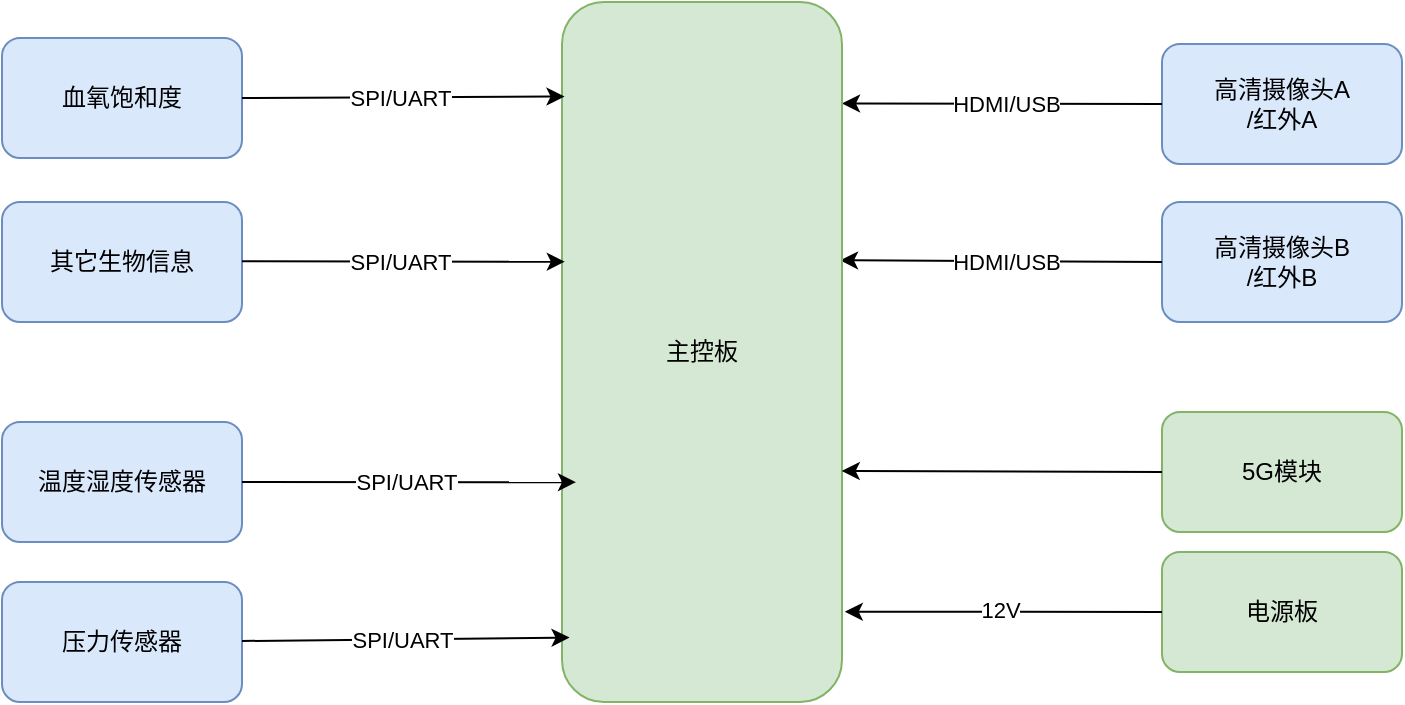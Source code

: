 <mxfile version="26.1.1">
  <diagram name="Page-1" id="c7558073-3199-34d8-9f00-42111426c3f3">
    <mxGraphModel dx="1002" dy="580" grid="1" gridSize="10" guides="1" tooltips="1" connect="1" arrows="1" fold="1" page="1" pageScale="1" pageWidth="826" pageHeight="1169" background="none" math="0" shadow="0">
      <root>
        <mxCell id="0" />
        <mxCell id="1" parent="0" />
        <mxCell id="GGr64MSrz11heolrNOl0-97" value="高清摄像头B&lt;br&gt;/红外B" style="rounded=1;whiteSpace=wrap;html=1;fillColor=#dae8fc;strokeColor=#6c8ebf;" vertex="1" parent="1">
          <mxGeometry x="643" y="150" width="120" height="60" as="geometry" />
        </mxCell>
        <mxCell id="GGr64MSrz11heolrNOl0-98" value="高清摄像头A&lt;br&gt;/红外A" style="rounded=1;whiteSpace=wrap;html=1;fillColor=#dae8fc;strokeColor=#6c8ebf;" vertex="1" parent="1">
          <mxGeometry x="643" y="71" width="120" height="60" as="geometry" />
        </mxCell>
        <mxCell id="GGr64MSrz11heolrNOl0-99" value="血氧饱和度" style="rounded=1;whiteSpace=wrap;html=1;fillColor=#dae8fc;strokeColor=#6c8ebf;" vertex="1" parent="1">
          <mxGeometry x="63" y="68" width="120" height="60" as="geometry" />
        </mxCell>
        <mxCell id="GGr64MSrz11heolrNOl0-100" value="温度湿度传感器" style="rounded=1;whiteSpace=wrap;html=1;fillColor=#dae8fc;strokeColor=#6c8ebf;" vertex="1" parent="1">
          <mxGeometry x="63" y="260" width="120" height="60" as="geometry" />
        </mxCell>
        <mxCell id="GGr64MSrz11heolrNOl0-101" value="" style="endArrow=classic;html=1;rounded=0;exitX=0;exitY=0.5;exitDx=0;exitDy=0;entryX=0.993;entryY=0.369;entryDx=0;entryDy=0;entryPerimeter=0;" edge="1" parent="1" source="GGr64MSrz11heolrNOl0-97" target="GGr64MSrz11heolrNOl0-105">
          <mxGeometry width="50" height="50" relative="1" as="geometry">
            <mxPoint x="463" y="200" as="sourcePoint" />
            <mxPoint x="323" y="-90" as="targetPoint" />
          </mxGeometry>
        </mxCell>
        <mxCell id="GGr64MSrz11heolrNOl0-102" value="HDMI/USB" style="edgeLabel;html=1;align=center;verticalAlign=middle;resizable=0;points=[];" vertex="1" connectable="0" parent="GGr64MSrz11heolrNOl0-101">
          <mxGeometry x="-0.022" relative="1" as="geometry">
            <mxPoint as="offset" />
          </mxGeometry>
        </mxCell>
        <mxCell id="GGr64MSrz11heolrNOl0-103" value="" style="endArrow=classic;html=1;rounded=0;exitX=0;exitY=0.5;exitDx=0;exitDy=0;entryX=1;entryY=0.145;entryDx=0;entryDy=0;entryPerimeter=0;" edge="1" parent="1" source="GGr64MSrz11heolrNOl0-98" target="GGr64MSrz11heolrNOl0-105">
          <mxGeometry width="50" height="50" relative="1" as="geometry">
            <mxPoint x="183" y="0.5" as="sourcePoint" />
            <mxPoint x="323" y="0.5" as="targetPoint" />
          </mxGeometry>
        </mxCell>
        <mxCell id="GGr64MSrz11heolrNOl0-104" value="HDMI/USB" style="edgeLabel;html=1;align=center;verticalAlign=middle;resizable=0;points=[];" vertex="1" connectable="0" parent="GGr64MSrz11heolrNOl0-103">
          <mxGeometry x="-0.022" relative="1" as="geometry">
            <mxPoint as="offset" />
          </mxGeometry>
        </mxCell>
        <mxCell id="GGr64MSrz11heolrNOl0-105" value="主控板" style="rounded=1;whiteSpace=wrap;html=1;fillColor=#d5e8d4;strokeColor=#82b366;" vertex="1" parent="1">
          <mxGeometry x="343" y="50" width="140" height="350" as="geometry" />
        </mxCell>
        <mxCell id="GGr64MSrz11heolrNOl0-106" value="压力传感器" style="rounded=1;whiteSpace=wrap;html=1;fillColor=#dae8fc;strokeColor=#6c8ebf;" vertex="1" parent="1">
          <mxGeometry x="63" y="340" width="120" height="60" as="geometry" />
        </mxCell>
        <mxCell id="GGr64MSrz11heolrNOl0-107" value="其它生物信息" style="rounded=1;whiteSpace=wrap;html=1;fillColor=#dae8fc;strokeColor=#6c8ebf;" vertex="1" parent="1">
          <mxGeometry x="63" y="150" width="120" height="60" as="geometry" />
        </mxCell>
        <mxCell id="GGr64MSrz11heolrNOl0-109" value="" style="endArrow=classic;html=1;rounded=0;exitX=1;exitY=0.5;exitDx=0;exitDy=0;entryX=0.009;entryY=0.135;entryDx=0;entryDy=0;entryPerimeter=0;" edge="1" parent="1" source="GGr64MSrz11heolrNOl0-99" target="GGr64MSrz11heolrNOl0-105">
          <mxGeometry width="50" height="50" relative="1" as="geometry">
            <mxPoint x="283.5" y="20" as="sourcePoint" />
            <mxPoint x="283.5" y="140" as="targetPoint" />
          </mxGeometry>
        </mxCell>
        <mxCell id="GGr64MSrz11heolrNOl0-110" value="SPI/UART" style="edgeLabel;html=1;align=center;verticalAlign=middle;resizable=0;points=[];" vertex="1" connectable="0" parent="GGr64MSrz11heolrNOl0-109">
          <mxGeometry x="-0.022" relative="1" as="geometry">
            <mxPoint as="offset" />
          </mxGeometry>
        </mxCell>
        <mxCell id="GGr64MSrz11heolrNOl0-112" value="" style="endArrow=classic;html=1;rounded=0;exitX=1;exitY=0.5;exitDx=0;exitDy=0;entryX=0.01;entryY=0.371;entryDx=0;entryDy=0;entryPerimeter=0;" edge="1" parent="1" target="GGr64MSrz11heolrNOl0-105">
          <mxGeometry width="50" height="50" relative="1" as="geometry">
            <mxPoint x="183" y="179.65" as="sourcePoint" />
            <mxPoint x="350" y="170" as="targetPoint" />
          </mxGeometry>
        </mxCell>
        <mxCell id="GGr64MSrz11heolrNOl0-113" value="SPI/UART" style="edgeLabel;html=1;align=center;verticalAlign=middle;resizable=0;points=[];" vertex="1" connectable="0" parent="GGr64MSrz11heolrNOl0-112">
          <mxGeometry x="-0.022" relative="1" as="geometry">
            <mxPoint as="offset" />
          </mxGeometry>
        </mxCell>
        <mxCell id="GGr64MSrz11heolrNOl0-114" value="" style="endArrow=classic;html=1;rounded=0;exitX=1;exitY=0.5;exitDx=0;exitDy=0;entryX=0.05;entryY=0.686;entryDx=0;entryDy=0;entryPerimeter=0;" edge="1" parent="1" source="GGr64MSrz11heolrNOl0-100" target="GGr64MSrz11heolrNOl0-105">
          <mxGeometry width="50" height="50" relative="1" as="geometry">
            <mxPoint x="183" y="279.5" as="sourcePoint" />
            <mxPoint x="345" y="279.5" as="targetPoint" />
          </mxGeometry>
        </mxCell>
        <mxCell id="GGr64MSrz11heolrNOl0-115" value="SPI/UART" style="edgeLabel;html=1;align=center;verticalAlign=middle;resizable=0;points=[];" vertex="1" connectable="0" parent="GGr64MSrz11heolrNOl0-114">
          <mxGeometry x="-0.022" relative="1" as="geometry">
            <mxPoint as="offset" />
          </mxGeometry>
        </mxCell>
        <mxCell id="GGr64MSrz11heolrNOl0-116" value="" style="endArrow=classic;html=1;rounded=0;exitX=1;exitY=0.5;exitDx=0;exitDy=0;entryX=0.027;entryY=0.908;entryDx=0;entryDy=0;entryPerimeter=0;" edge="1" parent="1" target="GGr64MSrz11heolrNOl0-105">
          <mxGeometry width="50" height="50" relative="1" as="geometry">
            <mxPoint x="183" y="369.5" as="sourcePoint" />
            <mxPoint x="340" y="370" as="targetPoint" />
          </mxGeometry>
        </mxCell>
        <mxCell id="GGr64MSrz11heolrNOl0-117" value="SPI/UART" style="edgeLabel;html=1;align=center;verticalAlign=middle;resizable=0;points=[];" vertex="1" connectable="0" parent="GGr64MSrz11heolrNOl0-116">
          <mxGeometry x="-0.022" relative="1" as="geometry">
            <mxPoint as="offset" />
          </mxGeometry>
        </mxCell>
        <mxCell id="GGr64MSrz11heolrNOl0-118" value="5G模块" style="rounded=1;whiteSpace=wrap;html=1;fillColor=#d5e8d4;strokeColor=#82b366;" vertex="1" parent="1">
          <mxGeometry x="643" y="255" width="120" height="60" as="geometry" />
        </mxCell>
        <mxCell id="GGr64MSrz11heolrNOl0-119" value="电源板" style="rounded=1;whiteSpace=wrap;html=1;fillColor=#d5e8d4;strokeColor=#82b366;" vertex="1" parent="1">
          <mxGeometry x="643" y="325" width="120" height="60" as="geometry" />
        </mxCell>
        <mxCell id="GGr64MSrz11heolrNOl0-120" value="" style="endArrow=classic;html=1;rounded=0;exitX=0;exitY=0.5;exitDx=0;exitDy=0;entryX=0.999;entryY=0.67;entryDx=0;entryDy=0;entryPerimeter=0;" edge="1" parent="1" source="GGr64MSrz11heolrNOl0-118" target="GGr64MSrz11heolrNOl0-105">
          <mxGeometry width="50" height="50" relative="1" as="geometry">
            <mxPoint x="623" y="40.75" as="sourcePoint" />
            <mxPoint x="573" y="270" as="targetPoint" />
          </mxGeometry>
        </mxCell>
        <mxCell id="GGr64MSrz11heolrNOl0-122" value="" style="endArrow=classic;html=1;rounded=0;exitX=0;exitY=0.5;exitDx=0;exitDy=0;entryX=1.01;entryY=0.871;entryDx=0;entryDy=0;entryPerimeter=0;" edge="1" parent="1" source="GGr64MSrz11heolrNOl0-119" target="GGr64MSrz11heolrNOl0-105">
          <mxGeometry width="50" height="50" relative="1" as="geometry">
            <mxPoint x="673" y="259.5" as="sourcePoint" />
            <mxPoint x="575" y="259.5" as="targetPoint" />
          </mxGeometry>
        </mxCell>
        <mxCell id="GGr64MSrz11heolrNOl0-123" value="12V" style="edgeLabel;html=1;align=center;verticalAlign=middle;resizable=0;points=[];" vertex="1" connectable="0" parent="GGr64MSrz11heolrNOl0-122">
          <mxGeometry x="0.029" y="-1" relative="1" as="geometry">
            <mxPoint as="offset" />
          </mxGeometry>
        </mxCell>
      </root>
    </mxGraphModel>
  </diagram>
</mxfile>
